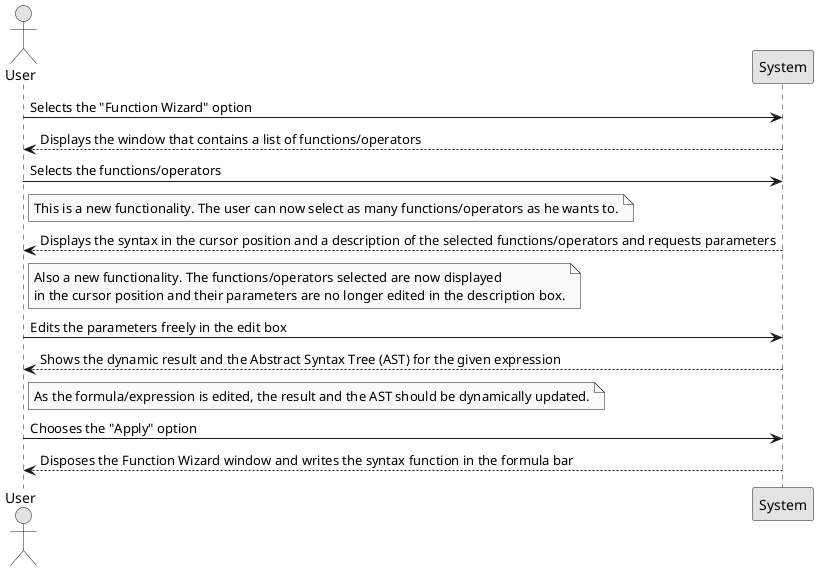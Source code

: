 @startuml ssd_analysis.png
skinparam handwritten false
skinparam monochrome true
skinparam packageStyle rect
skinparam defaultFontName FG Virgil
skinparam shadowing false

actor User 
participant "System" as S
User -> S : Selects the "Function Wizard" option
S --> User : Displays the window that contains a list of functions/operators
User -> S : Selects the functions/operators

note right of User
    This is a new functionality. The user can now select as many functions/operators as he wants to.
end note

S --> User : Displays the syntax in the cursor position and a description of the selected functions/operators and requests parameters

note right of User
    Also a new functionality. The functions/operators selected are now displayed 
    in the cursor position and their parameters are no longer edited in the description box.
end note

User -> S : Edits the parameters freely in the edit box
S --> User : Shows the dynamic result and the Abstract Syntax Tree (AST) for the given expression

note right of User
    As the formula/expression is edited, the result and the AST should be dynamically updated.
end note

User -> S : Chooses the "Apply" option
S --> User : Disposes the Function Wizard window and writes the syntax function in the formula bar

@enduml